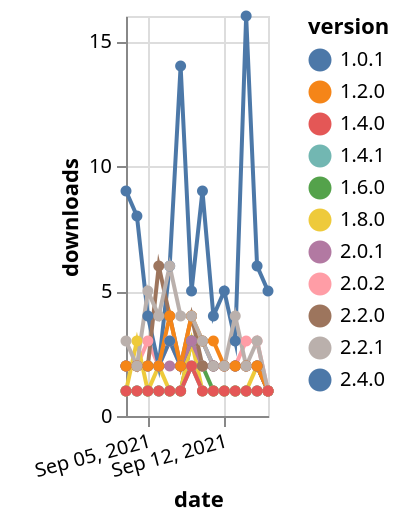 {"$schema": "https://vega.github.io/schema/vega-lite/v5.json", "description": "A simple bar chart with embedded data.", "data": {"values": [{"date": "2021-09-03", "total": 1122, "delta": 2, "version": "2.0.2"}, {"date": "2021-09-04", "total": 1124, "delta": 2, "version": "2.0.2"}, {"date": "2021-09-05", "total": 1127, "delta": 3, "version": "2.0.2"}, {"date": "2021-09-06", "total": 1129, "delta": 2, "version": "2.0.2"}, {"date": "2021-09-07", "total": 1132, "delta": 3, "version": "2.0.2"}, {"date": "2021-09-08", "total": 1134, "delta": 2, "version": "2.0.2"}, {"date": "2021-09-09", "total": 1137, "delta": 3, "version": "2.0.2"}, {"date": "2021-09-10", "total": 1139, "delta": 2, "version": "2.0.2"}, {"date": "2021-09-11", "total": 1141, "delta": 2, "version": "2.0.2"}, {"date": "2021-09-12", "total": 1143, "delta": 2, "version": "2.0.2"}, {"date": "2021-09-13", "total": 1145, "delta": 2, "version": "2.0.2"}, {"date": "2021-09-14", "total": 1148, "delta": 3, "version": "2.0.2"}, {"date": "2021-09-15", "total": 1151, "delta": 3, "version": "2.0.2"}, {"date": "2021-09-16", "total": 1152, "delta": 1, "version": "2.0.2"}, {"date": "2021-09-03", "total": 403, "delta": 1, "version": "1.6.0"}, {"date": "2021-09-04", "total": 404, "delta": 1, "version": "1.6.0"}, {"date": "2021-09-05", "total": 405, "delta": 1, "version": "1.6.0"}, {"date": "2021-09-06", "total": 406, "delta": 1, "version": "1.6.0"}, {"date": "2021-09-07", "total": 407, "delta": 1, "version": "1.6.0"}, {"date": "2021-09-08", "total": 408, "delta": 1, "version": "1.6.0"}, {"date": "2021-09-09", "total": 411, "delta": 3, "version": "1.6.0"}, {"date": "2021-09-10", "total": 413, "delta": 2, "version": "1.6.0"}, {"date": "2021-09-11", "total": 414, "delta": 1, "version": "1.6.0"}, {"date": "2021-09-12", "total": 415, "delta": 1, "version": "1.6.0"}, {"date": "2021-09-13", "total": 416, "delta": 1, "version": "1.6.0"}, {"date": "2021-09-14", "total": 417, "delta": 1, "version": "1.6.0"}, {"date": "2021-09-15", "total": 418, "delta": 1, "version": "1.6.0"}, {"date": "2021-09-16", "total": 419, "delta": 1, "version": "1.6.0"}, {"date": "2021-09-03", "total": 366, "delta": 9, "version": "2.4.0"}, {"date": "2021-09-04", "total": 374, "delta": 8, "version": "2.4.0"}, {"date": "2021-09-05", "total": 378, "delta": 4, "version": "2.4.0"}, {"date": "2021-09-06", "total": 380, "delta": 2, "version": "2.4.0"}, {"date": "2021-09-07", "total": 386, "delta": 6, "version": "2.4.0"}, {"date": "2021-09-08", "total": 400, "delta": 14, "version": "2.4.0"}, {"date": "2021-09-09", "total": 405, "delta": 5, "version": "2.4.0"}, {"date": "2021-09-10", "total": 414, "delta": 9, "version": "2.4.0"}, {"date": "2021-09-11", "total": 418, "delta": 4, "version": "2.4.0"}, {"date": "2021-09-12", "total": 423, "delta": 5, "version": "2.4.0"}, {"date": "2021-09-13", "total": 426, "delta": 3, "version": "2.4.0"}, {"date": "2021-09-14", "total": 442, "delta": 16, "version": "2.4.0"}, {"date": "2021-09-15", "total": 448, "delta": 6, "version": "2.4.0"}, {"date": "2021-09-16", "total": 453, "delta": 5, "version": "2.4.0"}, {"date": "2021-09-03", "total": 397, "delta": 1, "version": "1.8.0"}, {"date": "2021-09-04", "total": 400, "delta": 3, "version": "1.8.0"}, {"date": "2021-09-05", "total": 401, "delta": 1, "version": "1.8.0"}, {"date": "2021-09-06", "total": 403, "delta": 2, "version": "1.8.0"}, {"date": "2021-09-07", "total": 404, "delta": 1, "version": "1.8.0"}, {"date": "2021-09-08", "total": 405, "delta": 1, "version": "1.8.0"}, {"date": "2021-09-09", "total": 408, "delta": 3, "version": "1.8.0"}, {"date": "2021-09-10", "total": 409, "delta": 1, "version": "1.8.0"}, {"date": "2021-09-11", "total": 410, "delta": 1, "version": "1.8.0"}, {"date": "2021-09-12", "total": 411, "delta": 1, "version": "1.8.0"}, {"date": "2021-09-13", "total": 412, "delta": 1, "version": "1.8.0"}, {"date": "2021-09-14", "total": 413, "delta": 1, "version": "1.8.0"}, {"date": "2021-09-15", "total": 415, "delta": 2, "version": "1.8.0"}, {"date": "2021-09-16", "total": 416, "delta": 1, "version": "1.8.0"}, {"date": "2021-09-03", "total": 2735, "delta": 2, "version": "1.0.1"}, {"date": "2021-09-04", "total": 2737, "delta": 2, "version": "1.0.1"}, {"date": "2021-09-05", "total": 2739, "delta": 2, "version": "1.0.1"}, {"date": "2021-09-06", "total": 2741, "delta": 2, "version": "1.0.1"}, {"date": "2021-09-07", "total": 2744, "delta": 3, "version": "1.0.1"}, {"date": "2021-09-08", "total": 2746, "delta": 2, "version": "1.0.1"}, {"date": "2021-09-09", "total": 2749, "delta": 3, "version": "1.0.1"}, {"date": "2021-09-10", "total": 2752, "delta": 3, "version": "1.0.1"}, {"date": "2021-09-11", "total": 2754, "delta": 2, "version": "1.0.1"}, {"date": "2021-09-12", "total": 2756, "delta": 2, "version": "1.0.1"}, {"date": "2021-09-13", "total": 2758, "delta": 2, "version": "1.0.1"}, {"date": "2021-09-14", "total": 2760, "delta": 2, "version": "1.0.1"}, {"date": "2021-09-15", "total": 2762, "delta": 2, "version": "1.0.1"}, {"date": "2021-09-16", "total": 2763, "delta": 1, "version": "1.0.1"}, {"date": "2021-09-03", "total": 293, "delta": 1, "version": "1.4.1"}, {"date": "2021-09-04", "total": 294, "delta": 1, "version": "1.4.1"}, {"date": "2021-09-05", "total": 295, "delta": 1, "version": "1.4.1"}, {"date": "2021-09-06", "total": 296, "delta": 1, "version": "1.4.1"}, {"date": "2021-09-07", "total": 297, "delta": 1, "version": "1.4.1"}, {"date": "2021-09-08", "total": 298, "delta": 1, "version": "1.4.1"}, {"date": "2021-09-09", "total": 300, "delta": 2, "version": "1.4.1"}, {"date": "2021-09-10", "total": 301, "delta": 1, "version": "1.4.1"}, {"date": "2021-09-11", "total": 302, "delta": 1, "version": "1.4.1"}, {"date": "2021-09-12", "total": 303, "delta": 1, "version": "1.4.1"}, {"date": "2021-09-13", "total": 304, "delta": 1, "version": "1.4.1"}, {"date": "2021-09-14", "total": 305, "delta": 1, "version": "1.4.1"}, {"date": "2021-09-15", "total": 306, "delta": 1, "version": "1.4.1"}, {"date": "2021-09-16", "total": 307, "delta": 1, "version": "1.4.1"}, {"date": "2021-09-03", "total": 961, "delta": 2, "version": "2.0.1"}, {"date": "2021-09-04", "total": 963, "delta": 2, "version": "2.0.1"}, {"date": "2021-09-05", "total": 965, "delta": 2, "version": "2.0.1"}, {"date": "2021-09-06", "total": 967, "delta": 2, "version": "2.0.1"}, {"date": "2021-09-07", "total": 969, "delta": 2, "version": "2.0.1"}, {"date": "2021-09-08", "total": 971, "delta": 2, "version": "2.0.1"}, {"date": "2021-09-09", "total": 974, "delta": 3, "version": "2.0.1"}, {"date": "2021-09-10", "total": 976, "delta": 2, "version": "2.0.1"}, {"date": "2021-09-11", "total": 978, "delta": 2, "version": "2.0.1"}, {"date": "2021-09-12", "total": 980, "delta": 2, "version": "2.0.1"}, {"date": "2021-09-13", "total": 982, "delta": 2, "version": "2.0.1"}, {"date": "2021-09-14", "total": 984, "delta": 2, "version": "2.0.1"}, {"date": "2021-09-15", "total": 986, "delta": 2, "version": "2.0.1"}, {"date": "2021-09-16", "total": 987, "delta": 1, "version": "2.0.1"}, {"date": "2021-09-03", "total": 1013, "delta": 2, "version": "2.2.0"}, {"date": "2021-09-04", "total": 1015, "delta": 2, "version": "2.2.0"}, {"date": "2021-09-05", "total": 1017, "delta": 2, "version": "2.2.0"}, {"date": "2021-09-06", "total": 1023, "delta": 6, "version": "2.2.0"}, {"date": "2021-09-07", "total": 1027, "delta": 4, "version": "2.2.0"}, {"date": "2021-09-08", "total": 1029, "delta": 2, "version": "2.2.0"}, {"date": "2021-09-09", "total": 1033, "delta": 4, "version": "2.2.0"}, {"date": "2021-09-10", "total": 1035, "delta": 2, "version": "2.2.0"}, {"date": "2021-09-11", "total": 1037, "delta": 2, "version": "2.2.0"}, {"date": "2021-09-12", "total": 1039, "delta": 2, "version": "2.2.0"}, {"date": "2021-09-13", "total": 1041, "delta": 2, "version": "2.2.0"}, {"date": "2021-09-14", "total": 1043, "delta": 2, "version": "2.2.0"}, {"date": "2021-09-15", "total": 1045, "delta": 2, "version": "2.2.0"}, {"date": "2021-09-16", "total": 1046, "delta": 1, "version": "2.2.0"}, {"date": "2021-09-03", "total": 2701, "delta": 2, "version": "1.2.0"}, {"date": "2021-09-04", "total": 2703, "delta": 2, "version": "1.2.0"}, {"date": "2021-09-05", "total": 2705, "delta": 2, "version": "1.2.0"}, {"date": "2021-09-06", "total": 2707, "delta": 2, "version": "1.2.0"}, {"date": "2021-09-07", "total": 2711, "delta": 4, "version": "1.2.0"}, {"date": "2021-09-08", "total": 2713, "delta": 2, "version": "1.2.0"}, {"date": "2021-09-09", "total": 2717, "delta": 4, "version": "1.2.0"}, {"date": "2021-09-10", "total": 2720, "delta": 3, "version": "1.2.0"}, {"date": "2021-09-11", "total": 2723, "delta": 3, "version": "1.2.0"}, {"date": "2021-09-12", "total": 2725, "delta": 2, "version": "1.2.0"}, {"date": "2021-09-13", "total": 2727, "delta": 2, "version": "1.2.0"}, {"date": "2021-09-14", "total": 2729, "delta": 2, "version": "1.2.0"}, {"date": "2021-09-15", "total": 2731, "delta": 2, "version": "1.2.0"}, {"date": "2021-09-16", "total": 2732, "delta": 1, "version": "1.2.0"}, {"date": "2021-09-03", "total": 588, "delta": 3, "version": "2.2.1"}, {"date": "2021-09-04", "total": 590, "delta": 2, "version": "2.2.1"}, {"date": "2021-09-05", "total": 595, "delta": 5, "version": "2.2.1"}, {"date": "2021-09-06", "total": 599, "delta": 4, "version": "2.2.1"}, {"date": "2021-09-07", "total": 605, "delta": 6, "version": "2.2.1"}, {"date": "2021-09-08", "total": 609, "delta": 4, "version": "2.2.1"}, {"date": "2021-09-09", "total": 613, "delta": 4, "version": "2.2.1"}, {"date": "2021-09-10", "total": 616, "delta": 3, "version": "2.2.1"}, {"date": "2021-09-11", "total": 618, "delta": 2, "version": "2.2.1"}, {"date": "2021-09-12", "total": 620, "delta": 2, "version": "2.2.1"}, {"date": "2021-09-13", "total": 624, "delta": 4, "version": "2.2.1"}, {"date": "2021-09-14", "total": 626, "delta": 2, "version": "2.2.1"}, {"date": "2021-09-15", "total": 629, "delta": 3, "version": "2.2.1"}, {"date": "2021-09-16", "total": 630, "delta": 1, "version": "2.2.1"}, {"date": "2021-09-03", "total": 311, "delta": 1, "version": "1.4.0"}, {"date": "2021-09-04", "total": 312, "delta": 1, "version": "1.4.0"}, {"date": "2021-09-05", "total": 313, "delta": 1, "version": "1.4.0"}, {"date": "2021-09-06", "total": 314, "delta": 1, "version": "1.4.0"}, {"date": "2021-09-07", "total": 315, "delta": 1, "version": "1.4.0"}, {"date": "2021-09-08", "total": 316, "delta": 1, "version": "1.4.0"}, {"date": "2021-09-09", "total": 318, "delta": 2, "version": "1.4.0"}, {"date": "2021-09-10", "total": 319, "delta": 1, "version": "1.4.0"}, {"date": "2021-09-11", "total": 320, "delta": 1, "version": "1.4.0"}, {"date": "2021-09-12", "total": 321, "delta": 1, "version": "1.4.0"}, {"date": "2021-09-13", "total": 322, "delta": 1, "version": "1.4.0"}, {"date": "2021-09-14", "total": 323, "delta": 1, "version": "1.4.0"}, {"date": "2021-09-15", "total": 324, "delta": 1, "version": "1.4.0"}, {"date": "2021-09-16", "total": 325, "delta": 1, "version": "1.4.0"}]}, "width": "container", "mark": {"type": "line", "point": {"filled": true}}, "encoding": {"x": {"field": "date", "type": "temporal", "timeUnit": "yearmonthdate", "title": "date", "axis": {"labelAngle": -15}}, "y": {"field": "delta", "type": "quantitative", "title": "downloads"}, "color": {"field": "version", "type": "nominal"}, "tooltip": {"field": "delta"}}}